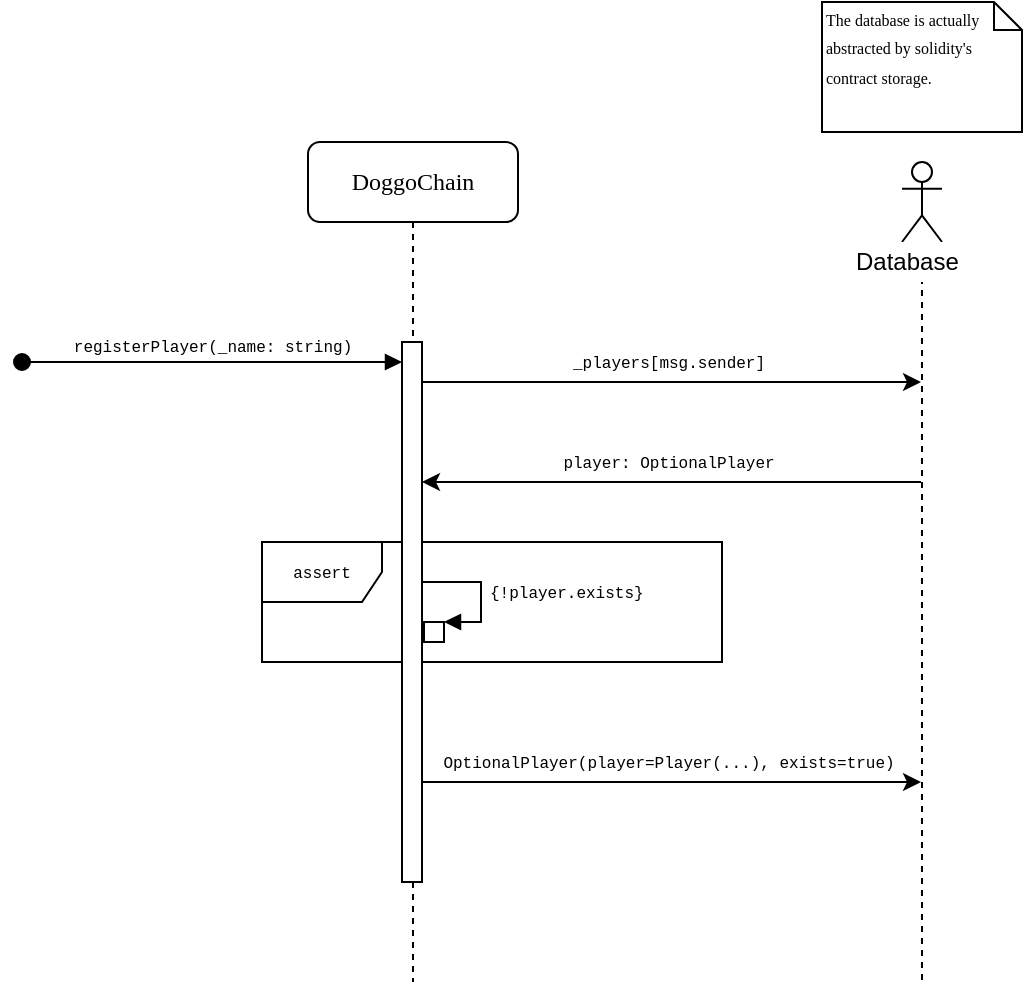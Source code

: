 <mxfile version="12.2.7" type="device" pages="1"><diagram name="Page-1" id="13e1069c-82ec-6db2-03f1-153e76fe0fe0"><mxGraphModel dx="985" dy="651" grid="1" gridSize="10" guides="1" tooltips="1" connect="1" arrows="1" fold="1" page="1" pageScale="1" pageWidth="1100" pageHeight="850" background="#ffffff" math="0" shadow="0"><root><mxCell id="0"/><mxCell id="1" parent="0"/><mxCell id="eMtkbUYUv0j4u2hBp3Lu-31" value="assert" style="shape=umlFrame;whiteSpace=wrap;html=1;fontFamily=Courier New;fontSize=8;width=60;height=30;" parent="1" vertex="1"><mxGeometry x="230" y="290" width="230" height="60" as="geometry"/></mxCell><mxCell id="7baba1c4bc27f4b0-8" value="DoggoChain" style="shape=umlLifeline;perimeter=lifelinePerimeter;whiteSpace=wrap;html=1;container=1;collapsible=0;recursiveResize=0;outlineConnect=0;rounded=1;shadow=0;comic=0;labelBackgroundColor=none;strokeWidth=1;fontFamily=Verdana;fontSize=12;align=center;" parent="1" vertex="1"><mxGeometry x="253" y="90" width="105" height="420" as="geometry"/></mxCell><mxCell id="eMtkbUYUv0j4u2hBp3Lu-40" value="" style="html=1;points=[];perimeter=orthogonalPerimeter;fillColor=#ffffff;fontFamily=Courier New;fontSize=8;" parent="7baba1c4bc27f4b0-8" vertex="1"><mxGeometry x="58" y="240" width="10" height="10" as="geometry"/></mxCell><mxCell id="7baba1c4bc27f4b0-40" value="&lt;font style=&quot;font-size: 8px&quot;&gt;The database is actually abstracted by solidity's contract storage.&lt;/font&gt;" style="shape=note;whiteSpace=wrap;html=1;size=14;verticalAlign=top;align=left;spacingTop=-6;rounded=0;shadow=0;comic=0;labelBackgroundColor=none;strokeWidth=1;fontFamily=Verdana;fontSize=12" parent="1" vertex="1"><mxGeometry x="510" y="20" width="100" height="65" as="geometry"/></mxCell><mxCell id="eMtkbUYUv0j4u2hBp3Lu-18" value="" style="endArrow=classic;html=1;" parent="1" source="7baba1c4bc27f4b0-9" target="X3jXQOWuy9E0hUdAnjWi-1" edge="1"><mxGeometry width="50" height="50" relative="1" as="geometry"><mxPoint x="300" y="210" as="sourcePoint"/><mxPoint x="555" y="210.0" as="targetPoint"/><Array as="points"><mxPoint x="300" y="210"/></Array></mxGeometry></mxCell><mxCell id="eMtkbUYUv0j4u2hBp3Lu-19" value="_players[msg.sender]" style="text;html=1;resizable=0;points=[];align=center;verticalAlign=middle;labelBackgroundColor=#ffffff;fontFamily=Courier New;fontSize=8;" parent="eMtkbUYUv0j4u2hBp3Lu-18" vertex="1" connectable="0"><mxGeometry x="0.08" y="22" relative="1" as="geometry"><mxPoint x="-7.5" y="12" as="offset"/></mxGeometry></mxCell><mxCell id="eMtkbUYUv0j4u2hBp3Lu-42" style="edgeStyle=none;rounded=0;orthogonalLoop=1;jettySize=auto;html=1;fontFamily=Courier New;fontSize=8;" parent="1" edge="1" target="X3jXQOWuy9E0hUdAnjWi-1"><mxGeometry relative="1" as="geometry"><mxPoint x="310" y="410" as="sourcePoint"/><mxPoint x="555" y="410" as="targetPoint"/><Array as="points"><mxPoint x="450" y="410"/></Array></mxGeometry></mxCell><mxCell id="eMtkbUYUv0j4u2hBp3Lu-43" value="OptionalPlayer(player=Player(...), exists=true)" style="text;html=1;resizable=0;points=[];align=center;verticalAlign=middle;labelBackgroundColor=#ffffff;fontSize=8;fontFamily=Courier New;" parent="eMtkbUYUv0j4u2hBp3Lu-42" vertex="1" connectable="0"><mxGeometry x="0.037" y="-2" relative="1" as="geometry"><mxPoint x="-6.5" y="-12" as="offset"/></mxGeometry></mxCell><mxCell id="7baba1c4bc27f4b0-9" value="" style="html=1;points=[];perimeter=orthogonalPerimeter;rounded=0;shadow=0;comic=0;labelBackgroundColor=none;strokeWidth=1;fontFamily=Verdana;fontSize=12;align=center;" parent="1" vertex="1"><mxGeometry x="300" y="190" width="10" height="270" as="geometry"/></mxCell><mxCell id="eMtkbUYUv0j4u2hBp3Lu-20" value="" style="endArrow=classic;html=1;" parent="1" target="7baba1c4bc27f4b0-9" edge="1"><mxGeometry width="50" height="50" relative="1" as="geometry"><mxPoint x="300" y="210.0" as="sourcePoint"/><mxPoint x="555" y="210.0" as="targetPoint"/><Array as="points"/></mxGeometry></mxCell><mxCell id="eMtkbUYUv0j4u2hBp3Lu-22" value="" style="endArrow=classic;html=1;fontFamily=Courier New;fontSize=8;" parent="1" source="X3jXQOWuy9E0hUdAnjWi-1" target="7baba1c4bc27f4b0-9" edge="1"><mxGeometry width="50" height="50" relative="1" as="geometry"><mxPoint x="555" y="260.0" as="sourcePoint"/><mxPoint x="470" y="260" as="targetPoint"/><Array as="points"><mxPoint x="410" y="260"/></Array></mxGeometry></mxCell><mxCell id="eMtkbUYUv0j4u2hBp3Lu-23" value="player: OptionalPlayer" style="text;html=1;resizable=0;points=[];align=center;verticalAlign=middle;labelBackgroundColor=#ffffff;fontSize=8;fontFamily=Courier New;" parent="eMtkbUYUv0j4u2hBp3Lu-22" vertex="1" connectable="0"><mxGeometry x="-0.078" y="-2" relative="1" as="geometry"><mxPoint x="-11.5" y="-8" as="offset"/></mxGeometry></mxCell><mxCell id="eMtkbUYUv0j4u2hBp3Lu-30" value="registerPlayer(_name: string)" style="html=1;verticalAlign=bottom;startArrow=oval;startFill=1;endArrow=block;startSize=8;fontFamily=Courier New;fontSize=8;" parent="1" target="7baba1c4bc27f4b0-9" edge="1"><mxGeometry width="60" relative="1" as="geometry"><mxPoint x="110" y="200" as="sourcePoint"/><mxPoint x="230" y="200" as="targetPoint"/></mxGeometry></mxCell><mxCell id="eMtkbUYUv0j4u2hBp3Lu-41" value="{!player.exists}" style="edgeStyle=orthogonalEdgeStyle;html=1;align=left;spacingLeft=2;endArrow=block;rounded=0;entryX=1;entryY=0;fontFamily=Courier New;fontSize=8;" parent="1" target="eMtkbUYUv0j4u2hBp3Lu-40" edge="1"><mxGeometry relative="1" as="geometry"><mxPoint x="310" y="310" as="sourcePoint"/><Array as="points"><mxPoint x="339.5" y="310"/><mxPoint x="339.5" y="330"/></Array></mxGeometry></mxCell><mxCell id="X3jXQOWuy9E0hUdAnjWi-1" value="" style="shape=umlLifeline;participant=umlActor;perimeter=lifelinePerimeter;whiteSpace=wrap;html=1;container=1;collapsible=0;recursiveResize=0;verticalAlign=top;spacingTop=36;labelBackgroundColor=#ffffff;outlineConnect=0;" vertex="1" parent="1"><mxGeometry x="550" y="100" width="20" height="410" as="geometry"/></mxCell><mxCell id="X3jXQOWuy9E0hUdAnjWi-2" value="&lt;div&gt;Database&lt;/div&gt;" style="text;html=1;resizable=0;points=[];autosize=1;align=left;verticalAlign=top;spacingTop=-4;fillColor=#ffffff;" vertex="1" parent="1"><mxGeometry x="525" y="140" width="70" height="20" as="geometry"/></mxCell></root></mxGraphModel></diagram></mxfile>
